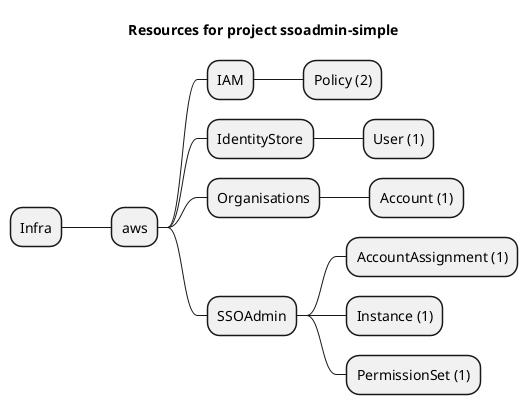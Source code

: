 @startmindmap
title Resources for project ssoadmin-simple
skinparam monochrome true
+ Infra
++ aws
+++ IAM
++++ Policy (2)
+++ IdentityStore
++++ User (1)
+++ Organisations
++++ Account (1)
+++ SSOAdmin
++++ AccountAssignment (1)
++++ Instance (1)
++++ PermissionSet (1)
@endmindmap